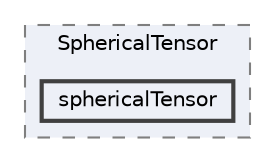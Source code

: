 digraph "src/OpenFOAM/primitives/SphericalTensor/sphericalTensor"
{
 // LATEX_PDF_SIZE
  bgcolor="transparent";
  edge [fontname=Helvetica,fontsize=10,labelfontname=Helvetica,labelfontsize=10];
  node [fontname=Helvetica,fontsize=10,shape=box,height=0.2,width=0.4];
  compound=true
  subgraph clusterdir_b065e1a4bed1b058c87ac57271f42191 {
    graph [ bgcolor="#edf0f7", pencolor="grey50", label="SphericalTensor", fontname=Helvetica,fontsize=10 style="filled,dashed", URL="dir_b065e1a4bed1b058c87ac57271f42191.html",tooltip=""]
  dir_dd5a96f6e380baec3b034f171e41fe09 [label="sphericalTensor", fillcolor="#edf0f7", color="grey25", style="filled,bold", URL="dir_dd5a96f6e380baec3b034f171e41fe09.html",tooltip=""];
  }
}
